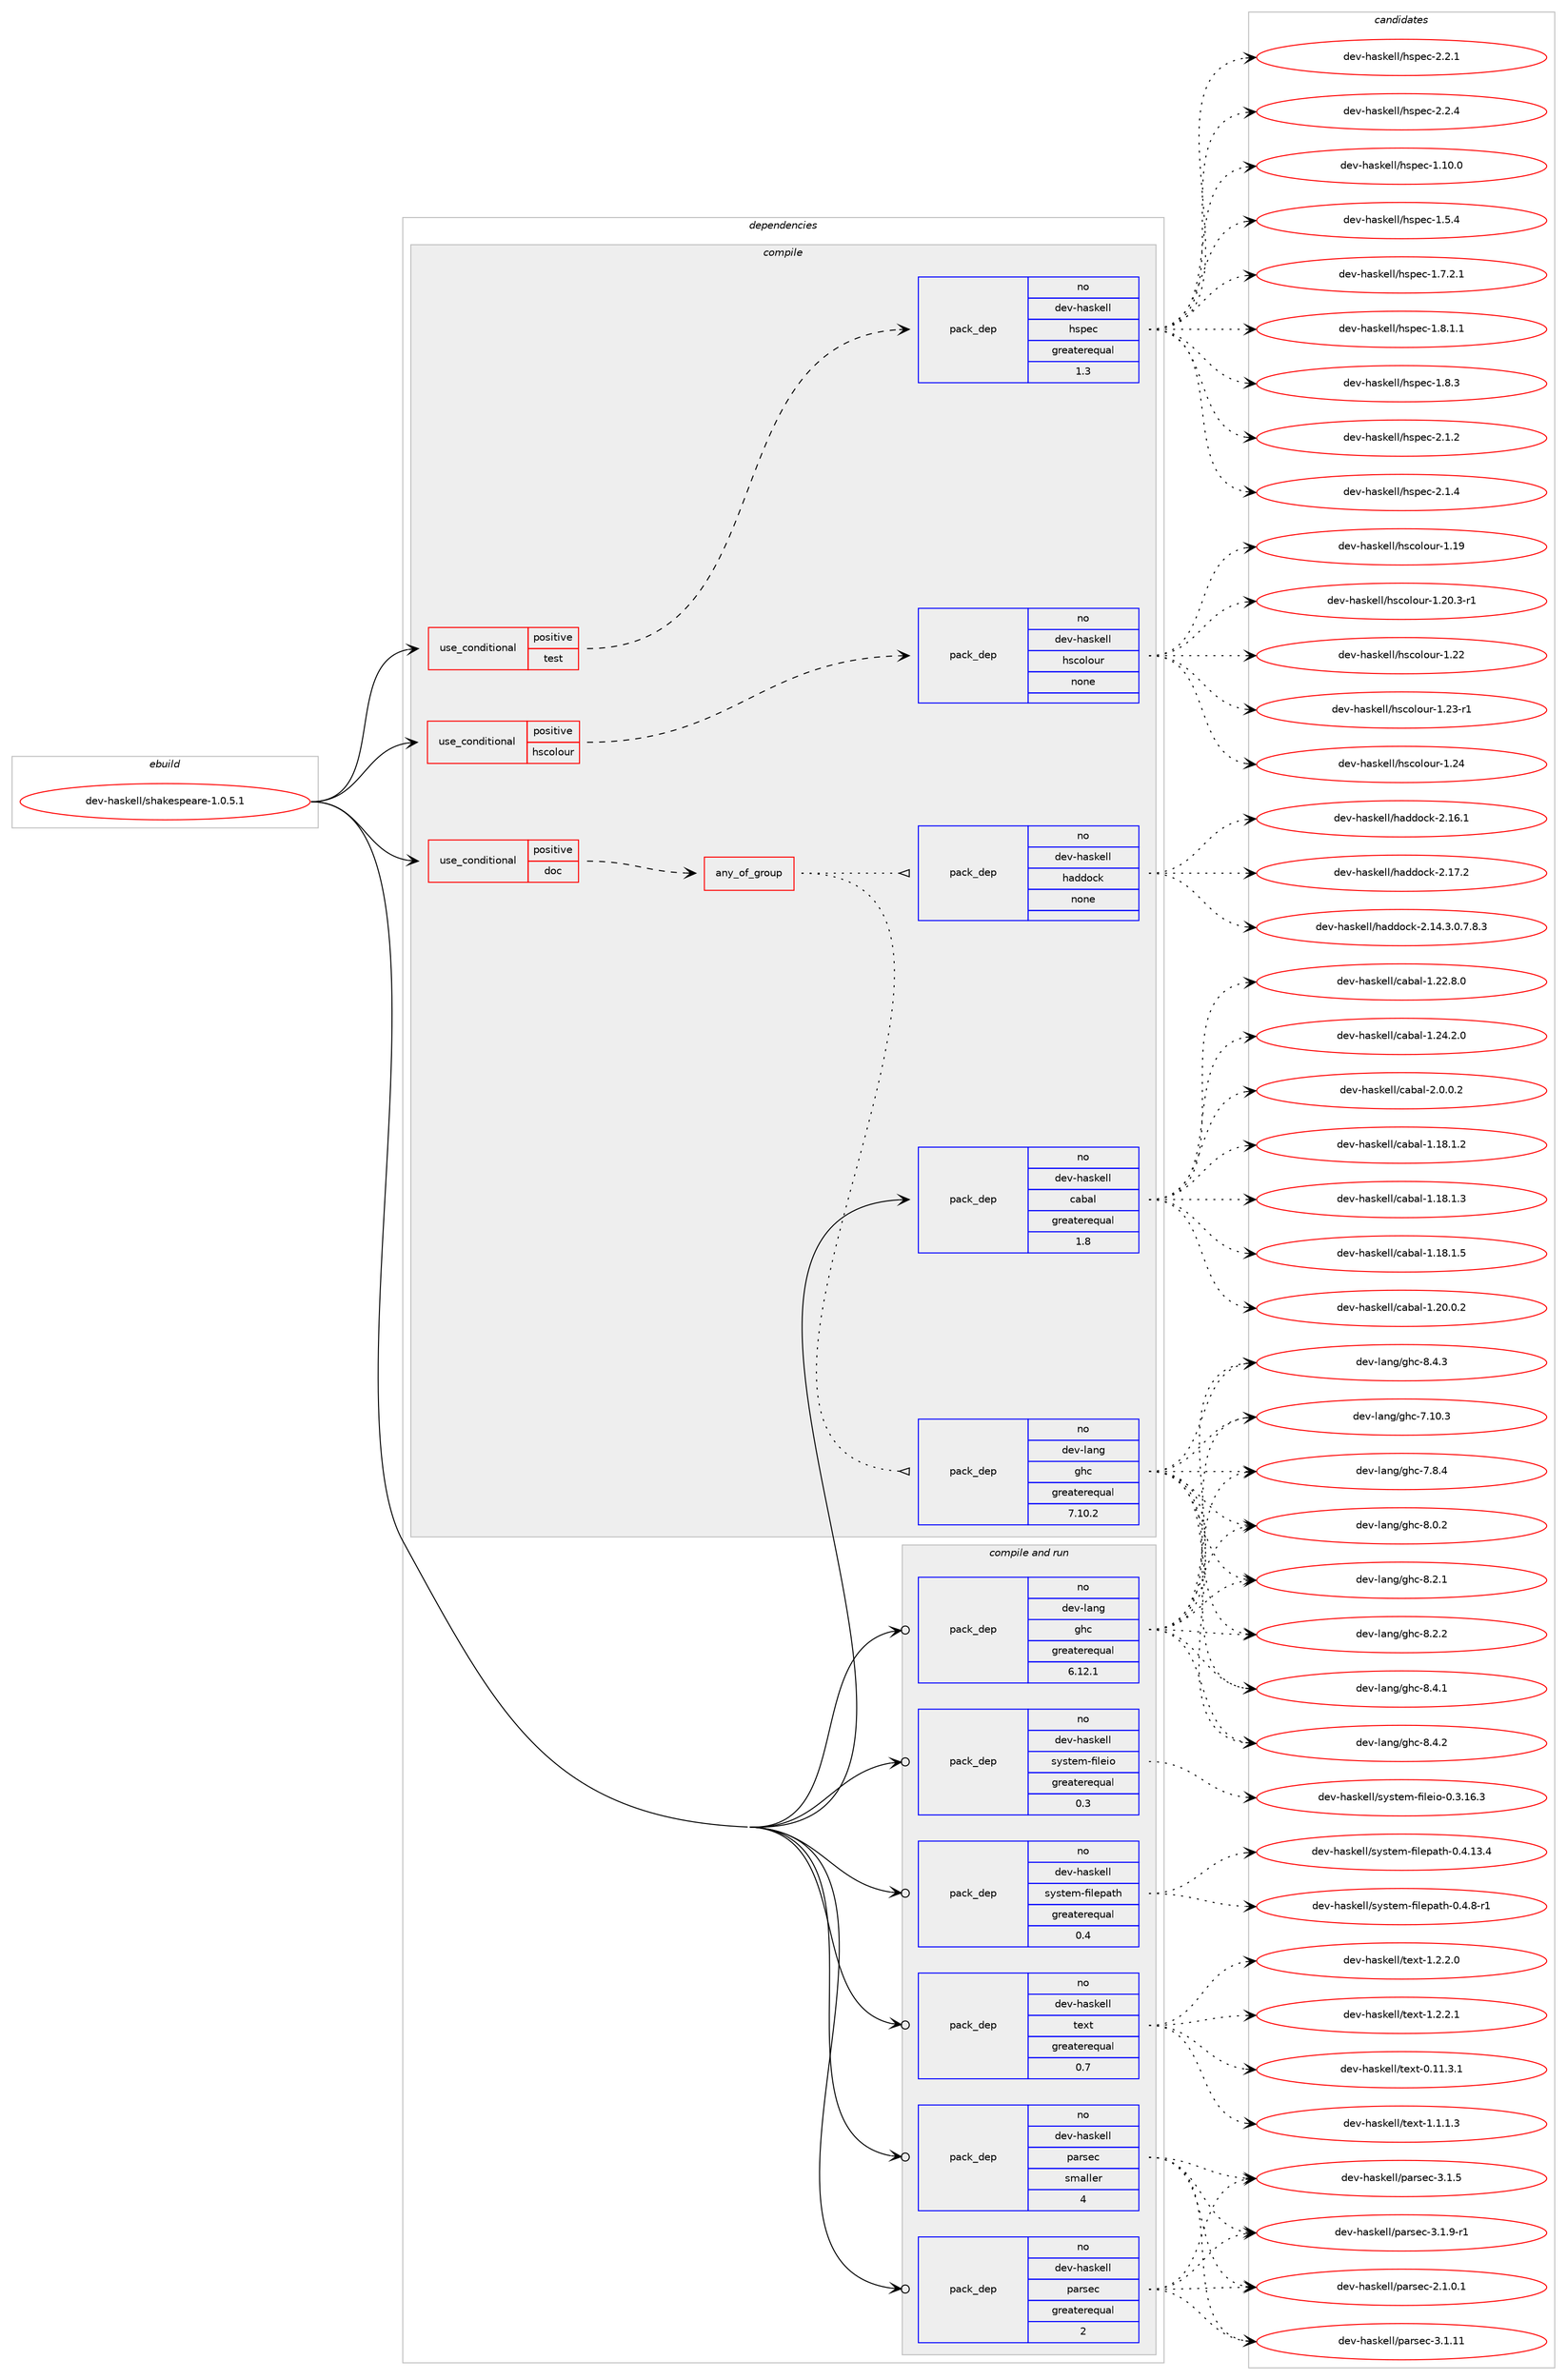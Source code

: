 digraph prolog {

# *************
# Graph options
# *************

newrank=true;
concentrate=true;
compound=true;
graph [rankdir=LR,fontname=Helvetica,fontsize=10,ranksep=1.5];#, ranksep=2.5, nodesep=0.2];
edge  [arrowhead=vee];
node  [fontname=Helvetica,fontsize=10];

# **********
# The ebuild
# **********

subgraph cluster_leftcol {
color=gray;
rank=same;
label=<<i>ebuild</i>>;
id [label="dev-haskell/shakespeare-1.0.5.1", color=red, width=4, href="../dev-haskell/shakespeare-1.0.5.1.svg"];
}

# ****************
# The dependencies
# ****************

subgraph cluster_midcol {
color=gray;
label=<<i>dependencies</i>>;
subgraph cluster_compile {
fillcolor="#eeeeee";
style=filled;
label=<<i>compile</i>>;
subgraph cond361361 {
dependency1343439 [label=<<TABLE BORDER="0" CELLBORDER="1" CELLSPACING="0" CELLPADDING="4"><TR><TD ROWSPAN="3" CELLPADDING="10">use_conditional</TD></TR><TR><TD>positive</TD></TR><TR><TD>doc</TD></TR></TABLE>>, shape=none, color=red];
subgraph any21511 {
dependency1343440 [label=<<TABLE BORDER="0" CELLBORDER="1" CELLSPACING="0" CELLPADDING="4"><TR><TD CELLPADDING="10">any_of_group</TD></TR></TABLE>>, shape=none, color=red];subgraph pack960015 {
dependency1343441 [label=<<TABLE BORDER="0" CELLBORDER="1" CELLSPACING="0" CELLPADDING="4" WIDTH="220"><TR><TD ROWSPAN="6" CELLPADDING="30">pack_dep</TD></TR><TR><TD WIDTH="110">no</TD></TR><TR><TD>dev-haskell</TD></TR><TR><TD>haddock</TD></TR><TR><TD>none</TD></TR><TR><TD></TD></TR></TABLE>>, shape=none, color=blue];
}
dependency1343440:e -> dependency1343441:w [weight=20,style="dotted",arrowhead="oinv"];
subgraph pack960016 {
dependency1343442 [label=<<TABLE BORDER="0" CELLBORDER="1" CELLSPACING="0" CELLPADDING="4" WIDTH="220"><TR><TD ROWSPAN="6" CELLPADDING="30">pack_dep</TD></TR><TR><TD WIDTH="110">no</TD></TR><TR><TD>dev-lang</TD></TR><TR><TD>ghc</TD></TR><TR><TD>greaterequal</TD></TR><TR><TD>7.10.2</TD></TR></TABLE>>, shape=none, color=blue];
}
dependency1343440:e -> dependency1343442:w [weight=20,style="dotted",arrowhead="oinv"];
}
dependency1343439:e -> dependency1343440:w [weight=20,style="dashed",arrowhead="vee"];
}
id:e -> dependency1343439:w [weight=20,style="solid",arrowhead="vee"];
subgraph cond361362 {
dependency1343443 [label=<<TABLE BORDER="0" CELLBORDER="1" CELLSPACING="0" CELLPADDING="4"><TR><TD ROWSPAN="3" CELLPADDING="10">use_conditional</TD></TR><TR><TD>positive</TD></TR><TR><TD>hscolour</TD></TR></TABLE>>, shape=none, color=red];
subgraph pack960017 {
dependency1343444 [label=<<TABLE BORDER="0" CELLBORDER="1" CELLSPACING="0" CELLPADDING="4" WIDTH="220"><TR><TD ROWSPAN="6" CELLPADDING="30">pack_dep</TD></TR><TR><TD WIDTH="110">no</TD></TR><TR><TD>dev-haskell</TD></TR><TR><TD>hscolour</TD></TR><TR><TD>none</TD></TR><TR><TD></TD></TR></TABLE>>, shape=none, color=blue];
}
dependency1343443:e -> dependency1343444:w [weight=20,style="dashed",arrowhead="vee"];
}
id:e -> dependency1343443:w [weight=20,style="solid",arrowhead="vee"];
subgraph cond361363 {
dependency1343445 [label=<<TABLE BORDER="0" CELLBORDER="1" CELLSPACING="0" CELLPADDING="4"><TR><TD ROWSPAN="3" CELLPADDING="10">use_conditional</TD></TR><TR><TD>positive</TD></TR><TR><TD>test</TD></TR></TABLE>>, shape=none, color=red];
subgraph pack960018 {
dependency1343446 [label=<<TABLE BORDER="0" CELLBORDER="1" CELLSPACING="0" CELLPADDING="4" WIDTH="220"><TR><TD ROWSPAN="6" CELLPADDING="30">pack_dep</TD></TR><TR><TD WIDTH="110">no</TD></TR><TR><TD>dev-haskell</TD></TR><TR><TD>hspec</TD></TR><TR><TD>greaterequal</TD></TR><TR><TD>1.3</TD></TR></TABLE>>, shape=none, color=blue];
}
dependency1343445:e -> dependency1343446:w [weight=20,style="dashed",arrowhead="vee"];
}
id:e -> dependency1343445:w [weight=20,style="solid",arrowhead="vee"];
subgraph pack960019 {
dependency1343447 [label=<<TABLE BORDER="0" CELLBORDER="1" CELLSPACING="0" CELLPADDING="4" WIDTH="220"><TR><TD ROWSPAN="6" CELLPADDING="30">pack_dep</TD></TR><TR><TD WIDTH="110">no</TD></TR><TR><TD>dev-haskell</TD></TR><TR><TD>cabal</TD></TR><TR><TD>greaterequal</TD></TR><TR><TD>1.8</TD></TR></TABLE>>, shape=none, color=blue];
}
id:e -> dependency1343447:w [weight=20,style="solid",arrowhead="vee"];
}
subgraph cluster_compileandrun {
fillcolor="#eeeeee";
style=filled;
label=<<i>compile and run</i>>;
subgraph pack960020 {
dependency1343448 [label=<<TABLE BORDER="0" CELLBORDER="1" CELLSPACING="0" CELLPADDING="4" WIDTH="220"><TR><TD ROWSPAN="6" CELLPADDING="30">pack_dep</TD></TR><TR><TD WIDTH="110">no</TD></TR><TR><TD>dev-haskell</TD></TR><TR><TD>parsec</TD></TR><TR><TD>greaterequal</TD></TR><TR><TD>2</TD></TR></TABLE>>, shape=none, color=blue];
}
id:e -> dependency1343448:w [weight=20,style="solid",arrowhead="odotvee"];
subgraph pack960021 {
dependency1343449 [label=<<TABLE BORDER="0" CELLBORDER="1" CELLSPACING="0" CELLPADDING="4" WIDTH="220"><TR><TD ROWSPAN="6" CELLPADDING="30">pack_dep</TD></TR><TR><TD WIDTH="110">no</TD></TR><TR><TD>dev-haskell</TD></TR><TR><TD>parsec</TD></TR><TR><TD>smaller</TD></TR><TR><TD>4</TD></TR></TABLE>>, shape=none, color=blue];
}
id:e -> dependency1343449:w [weight=20,style="solid",arrowhead="odotvee"];
subgraph pack960022 {
dependency1343450 [label=<<TABLE BORDER="0" CELLBORDER="1" CELLSPACING="0" CELLPADDING="4" WIDTH="220"><TR><TD ROWSPAN="6" CELLPADDING="30">pack_dep</TD></TR><TR><TD WIDTH="110">no</TD></TR><TR><TD>dev-haskell</TD></TR><TR><TD>system-fileio</TD></TR><TR><TD>greaterequal</TD></TR><TR><TD>0.3</TD></TR></TABLE>>, shape=none, color=blue];
}
id:e -> dependency1343450:w [weight=20,style="solid",arrowhead="odotvee"];
subgraph pack960023 {
dependency1343451 [label=<<TABLE BORDER="0" CELLBORDER="1" CELLSPACING="0" CELLPADDING="4" WIDTH="220"><TR><TD ROWSPAN="6" CELLPADDING="30">pack_dep</TD></TR><TR><TD WIDTH="110">no</TD></TR><TR><TD>dev-haskell</TD></TR><TR><TD>system-filepath</TD></TR><TR><TD>greaterequal</TD></TR><TR><TD>0.4</TD></TR></TABLE>>, shape=none, color=blue];
}
id:e -> dependency1343451:w [weight=20,style="solid",arrowhead="odotvee"];
subgraph pack960024 {
dependency1343452 [label=<<TABLE BORDER="0" CELLBORDER="1" CELLSPACING="0" CELLPADDING="4" WIDTH="220"><TR><TD ROWSPAN="6" CELLPADDING="30">pack_dep</TD></TR><TR><TD WIDTH="110">no</TD></TR><TR><TD>dev-haskell</TD></TR><TR><TD>text</TD></TR><TR><TD>greaterequal</TD></TR><TR><TD>0.7</TD></TR></TABLE>>, shape=none, color=blue];
}
id:e -> dependency1343452:w [weight=20,style="solid",arrowhead="odotvee"];
subgraph pack960025 {
dependency1343453 [label=<<TABLE BORDER="0" CELLBORDER="1" CELLSPACING="0" CELLPADDING="4" WIDTH="220"><TR><TD ROWSPAN="6" CELLPADDING="30">pack_dep</TD></TR><TR><TD WIDTH="110">no</TD></TR><TR><TD>dev-lang</TD></TR><TR><TD>ghc</TD></TR><TR><TD>greaterequal</TD></TR><TR><TD>6.12.1</TD></TR></TABLE>>, shape=none, color=blue];
}
id:e -> dependency1343453:w [weight=20,style="solid",arrowhead="odotvee"];
}
subgraph cluster_run {
fillcolor="#eeeeee";
style=filled;
label=<<i>run</i>>;
}
}

# **************
# The candidates
# **************

subgraph cluster_choices {
rank=same;
color=gray;
label=<<i>candidates</i>>;

subgraph choice960015 {
color=black;
nodesep=1;
choice1001011184510497115107101108108471049710010011199107455046495246514648465546564651 [label="dev-haskell/haddock-2.14.3.0.7.8.3", color=red, width=4,href="../dev-haskell/haddock-2.14.3.0.7.8.3.svg"];
choice100101118451049711510710110810847104971001001119910745504649544649 [label="dev-haskell/haddock-2.16.1", color=red, width=4,href="../dev-haskell/haddock-2.16.1.svg"];
choice100101118451049711510710110810847104971001001119910745504649554650 [label="dev-haskell/haddock-2.17.2", color=red, width=4,href="../dev-haskell/haddock-2.17.2.svg"];
dependency1343441:e -> choice1001011184510497115107101108108471049710010011199107455046495246514648465546564651:w [style=dotted,weight="100"];
dependency1343441:e -> choice100101118451049711510710110810847104971001001119910745504649544649:w [style=dotted,weight="100"];
dependency1343441:e -> choice100101118451049711510710110810847104971001001119910745504649554650:w [style=dotted,weight="100"];
}
subgraph choice960016 {
color=black;
nodesep=1;
choice1001011184510897110103471031049945554649484651 [label="dev-lang/ghc-7.10.3", color=red, width=4,href="../dev-lang/ghc-7.10.3.svg"];
choice10010111845108971101034710310499455546564652 [label="dev-lang/ghc-7.8.4", color=red, width=4,href="../dev-lang/ghc-7.8.4.svg"];
choice10010111845108971101034710310499455646484650 [label="dev-lang/ghc-8.0.2", color=red, width=4,href="../dev-lang/ghc-8.0.2.svg"];
choice10010111845108971101034710310499455646504649 [label="dev-lang/ghc-8.2.1", color=red, width=4,href="../dev-lang/ghc-8.2.1.svg"];
choice10010111845108971101034710310499455646504650 [label="dev-lang/ghc-8.2.2", color=red, width=4,href="../dev-lang/ghc-8.2.2.svg"];
choice10010111845108971101034710310499455646524649 [label="dev-lang/ghc-8.4.1", color=red, width=4,href="../dev-lang/ghc-8.4.1.svg"];
choice10010111845108971101034710310499455646524650 [label="dev-lang/ghc-8.4.2", color=red, width=4,href="../dev-lang/ghc-8.4.2.svg"];
choice10010111845108971101034710310499455646524651 [label="dev-lang/ghc-8.4.3", color=red, width=4,href="../dev-lang/ghc-8.4.3.svg"];
dependency1343442:e -> choice1001011184510897110103471031049945554649484651:w [style=dotted,weight="100"];
dependency1343442:e -> choice10010111845108971101034710310499455546564652:w [style=dotted,weight="100"];
dependency1343442:e -> choice10010111845108971101034710310499455646484650:w [style=dotted,weight="100"];
dependency1343442:e -> choice10010111845108971101034710310499455646504649:w [style=dotted,weight="100"];
dependency1343442:e -> choice10010111845108971101034710310499455646504650:w [style=dotted,weight="100"];
dependency1343442:e -> choice10010111845108971101034710310499455646524649:w [style=dotted,weight="100"];
dependency1343442:e -> choice10010111845108971101034710310499455646524650:w [style=dotted,weight="100"];
dependency1343442:e -> choice10010111845108971101034710310499455646524651:w [style=dotted,weight="100"];
}
subgraph choice960017 {
color=black;
nodesep=1;
choice100101118451049711510710110810847104115991111081111171144549464957 [label="dev-haskell/hscolour-1.19", color=red, width=4,href="../dev-haskell/hscolour-1.19.svg"];
choice10010111845104971151071011081084710411599111108111117114454946504846514511449 [label="dev-haskell/hscolour-1.20.3-r1", color=red, width=4,href="../dev-haskell/hscolour-1.20.3-r1.svg"];
choice100101118451049711510710110810847104115991111081111171144549465050 [label="dev-haskell/hscolour-1.22", color=red, width=4,href="../dev-haskell/hscolour-1.22.svg"];
choice1001011184510497115107101108108471041159911110811111711445494650514511449 [label="dev-haskell/hscolour-1.23-r1", color=red, width=4,href="../dev-haskell/hscolour-1.23-r1.svg"];
choice100101118451049711510710110810847104115991111081111171144549465052 [label="dev-haskell/hscolour-1.24", color=red, width=4,href="../dev-haskell/hscolour-1.24.svg"];
dependency1343444:e -> choice100101118451049711510710110810847104115991111081111171144549464957:w [style=dotted,weight="100"];
dependency1343444:e -> choice10010111845104971151071011081084710411599111108111117114454946504846514511449:w [style=dotted,weight="100"];
dependency1343444:e -> choice100101118451049711510710110810847104115991111081111171144549465050:w [style=dotted,weight="100"];
dependency1343444:e -> choice1001011184510497115107101108108471041159911110811111711445494650514511449:w [style=dotted,weight="100"];
dependency1343444:e -> choice100101118451049711510710110810847104115991111081111171144549465052:w [style=dotted,weight="100"];
}
subgraph choice960018 {
color=black;
nodesep=1;
choice1001011184510497115107101108108471041151121019945494649484648 [label="dev-haskell/hspec-1.10.0", color=red, width=4,href="../dev-haskell/hspec-1.10.0.svg"];
choice10010111845104971151071011081084710411511210199454946534652 [label="dev-haskell/hspec-1.5.4", color=red, width=4,href="../dev-haskell/hspec-1.5.4.svg"];
choice100101118451049711510710110810847104115112101994549465546504649 [label="dev-haskell/hspec-1.7.2.1", color=red, width=4,href="../dev-haskell/hspec-1.7.2.1.svg"];
choice100101118451049711510710110810847104115112101994549465646494649 [label="dev-haskell/hspec-1.8.1.1", color=red, width=4,href="../dev-haskell/hspec-1.8.1.1.svg"];
choice10010111845104971151071011081084710411511210199454946564651 [label="dev-haskell/hspec-1.8.3", color=red, width=4,href="../dev-haskell/hspec-1.8.3.svg"];
choice10010111845104971151071011081084710411511210199455046494650 [label="dev-haskell/hspec-2.1.2", color=red, width=4,href="../dev-haskell/hspec-2.1.2.svg"];
choice10010111845104971151071011081084710411511210199455046494652 [label="dev-haskell/hspec-2.1.4", color=red, width=4,href="../dev-haskell/hspec-2.1.4.svg"];
choice10010111845104971151071011081084710411511210199455046504649 [label="dev-haskell/hspec-2.2.1", color=red, width=4,href="../dev-haskell/hspec-2.2.1.svg"];
choice10010111845104971151071011081084710411511210199455046504652 [label="dev-haskell/hspec-2.2.4", color=red, width=4,href="../dev-haskell/hspec-2.2.4.svg"];
dependency1343446:e -> choice1001011184510497115107101108108471041151121019945494649484648:w [style=dotted,weight="100"];
dependency1343446:e -> choice10010111845104971151071011081084710411511210199454946534652:w [style=dotted,weight="100"];
dependency1343446:e -> choice100101118451049711510710110810847104115112101994549465546504649:w [style=dotted,weight="100"];
dependency1343446:e -> choice100101118451049711510710110810847104115112101994549465646494649:w [style=dotted,weight="100"];
dependency1343446:e -> choice10010111845104971151071011081084710411511210199454946564651:w [style=dotted,weight="100"];
dependency1343446:e -> choice10010111845104971151071011081084710411511210199455046494650:w [style=dotted,weight="100"];
dependency1343446:e -> choice10010111845104971151071011081084710411511210199455046494652:w [style=dotted,weight="100"];
dependency1343446:e -> choice10010111845104971151071011081084710411511210199455046504649:w [style=dotted,weight="100"];
dependency1343446:e -> choice10010111845104971151071011081084710411511210199455046504652:w [style=dotted,weight="100"];
}
subgraph choice960019 {
color=black;
nodesep=1;
choice10010111845104971151071011081084799979897108454946495646494650 [label="dev-haskell/cabal-1.18.1.2", color=red, width=4,href="../dev-haskell/cabal-1.18.1.2.svg"];
choice10010111845104971151071011081084799979897108454946495646494651 [label="dev-haskell/cabal-1.18.1.3", color=red, width=4,href="../dev-haskell/cabal-1.18.1.3.svg"];
choice10010111845104971151071011081084799979897108454946495646494653 [label="dev-haskell/cabal-1.18.1.5", color=red, width=4,href="../dev-haskell/cabal-1.18.1.5.svg"];
choice10010111845104971151071011081084799979897108454946504846484650 [label="dev-haskell/cabal-1.20.0.2", color=red, width=4,href="../dev-haskell/cabal-1.20.0.2.svg"];
choice10010111845104971151071011081084799979897108454946505046564648 [label="dev-haskell/cabal-1.22.8.0", color=red, width=4,href="../dev-haskell/cabal-1.22.8.0.svg"];
choice10010111845104971151071011081084799979897108454946505246504648 [label="dev-haskell/cabal-1.24.2.0", color=red, width=4,href="../dev-haskell/cabal-1.24.2.0.svg"];
choice100101118451049711510710110810847999798971084550464846484650 [label="dev-haskell/cabal-2.0.0.2", color=red, width=4,href="../dev-haskell/cabal-2.0.0.2.svg"];
dependency1343447:e -> choice10010111845104971151071011081084799979897108454946495646494650:w [style=dotted,weight="100"];
dependency1343447:e -> choice10010111845104971151071011081084799979897108454946495646494651:w [style=dotted,weight="100"];
dependency1343447:e -> choice10010111845104971151071011081084799979897108454946495646494653:w [style=dotted,weight="100"];
dependency1343447:e -> choice10010111845104971151071011081084799979897108454946504846484650:w [style=dotted,weight="100"];
dependency1343447:e -> choice10010111845104971151071011081084799979897108454946505046564648:w [style=dotted,weight="100"];
dependency1343447:e -> choice10010111845104971151071011081084799979897108454946505246504648:w [style=dotted,weight="100"];
dependency1343447:e -> choice100101118451049711510710110810847999798971084550464846484650:w [style=dotted,weight="100"];
}
subgraph choice960020 {
color=black;
nodesep=1;
choice10010111845104971151071011081084711297114115101994550464946484649 [label="dev-haskell/parsec-2.1.0.1", color=red, width=4,href="../dev-haskell/parsec-2.1.0.1.svg"];
choice100101118451049711510710110810847112971141151019945514649464949 [label="dev-haskell/parsec-3.1.11", color=red, width=4,href="../dev-haskell/parsec-3.1.11.svg"];
choice1001011184510497115107101108108471129711411510199455146494653 [label="dev-haskell/parsec-3.1.5", color=red, width=4,href="../dev-haskell/parsec-3.1.5.svg"];
choice10010111845104971151071011081084711297114115101994551464946574511449 [label="dev-haskell/parsec-3.1.9-r1", color=red, width=4,href="../dev-haskell/parsec-3.1.9-r1.svg"];
dependency1343448:e -> choice10010111845104971151071011081084711297114115101994550464946484649:w [style=dotted,weight="100"];
dependency1343448:e -> choice100101118451049711510710110810847112971141151019945514649464949:w [style=dotted,weight="100"];
dependency1343448:e -> choice1001011184510497115107101108108471129711411510199455146494653:w [style=dotted,weight="100"];
dependency1343448:e -> choice10010111845104971151071011081084711297114115101994551464946574511449:w [style=dotted,weight="100"];
}
subgraph choice960021 {
color=black;
nodesep=1;
choice10010111845104971151071011081084711297114115101994550464946484649 [label="dev-haskell/parsec-2.1.0.1", color=red, width=4,href="../dev-haskell/parsec-2.1.0.1.svg"];
choice100101118451049711510710110810847112971141151019945514649464949 [label="dev-haskell/parsec-3.1.11", color=red, width=4,href="../dev-haskell/parsec-3.1.11.svg"];
choice1001011184510497115107101108108471129711411510199455146494653 [label="dev-haskell/parsec-3.1.5", color=red, width=4,href="../dev-haskell/parsec-3.1.5.svg"];
choice10010111845104971151071011081084711297114115101994551464946574511449 [label="dev-haskell/parsec-3.1.9-r1", color=red, width=4,href="../dev-haskell/parsec-3.1.9-r1.svg"];
dependency1343449:e -> choice10010111845104971151071011081084711297114115101994550464946484649:w [style=dotted,weight="100"];
dependency1343449:e -> choice100101118451049711510710110810847112971141151019945514649464949:w [style=dotted,weight="100"];
dependency1343449:e -> choice1001011184510497115107101108108471129711411510199455146494653:w [style=dotted,weight="100"];
dependency1343449:e -> choice10010111845104971151071011081084711297114115101994551464946574511449:w [style=dotted,weight="100"];
}
subgraph choice960022 {
color=black;
nodesep=1;
choice10010111845104971151071011081084711512111511610110945102105108101105111454846514649544651 [label="dev-haskell/system-fileio-0.3.16.3", color=red, width=4,href="../dev-haskell/system-fileio-0.3.16.3.svg"];
dependency1343450:e -> choice10010111845104971151071011081084711512111511610110945102105108101105111454846514649544651:w [style=dotted,weight="100"];
}
subgraph choice960023 {
color=black;
nodesep=1;
choice1001011184510497115107101108108471151211151161011094510210510810111297116104454846524649514652 [label="dev-haskell/system-filepath-0.4.13.4", color=red, width=4,href="../dev-haskell/system-filepath-0.4.13.4.svg"];
choice10010111845104971151071011081084711512111511610110945102105108101112971161044548465246564511449 [label="dev-haskell/system-filepath-0.4.8-r1", color=red, width=4,href="../dev-haskell/system-filepath-0.4.8-r1.svg"];
dependency1343451:e -> choice1001011184510497115107101108108471151211151161011094510210510810111297116104454846524649514652:w [style=dotted,weight="100"];
dependency1343451:e -> choice10010111845104971151071011081084711512111511610110945102105108101112971161044548465246564511449:w [style=dotted,weight="100"];
}
subgraph choice960024 {
color=black;
nodesep=1;
choice100101118451049711510710110810847116101120116454846494946514649 [label="dev-haskell/text-0.11.3.1", color=red, width=4,href="../dev-haskell/text-0.11.3.1.svg"];
choice1001011184510497115107101108108471161011201164549464946494651 [label="dev-haskell/text-1.1.1.3", color=red, width=4,href="../dev-haskell/text-1.1.1.3.svg"];
choice1001011184510497115107101108108471161011201164549465046504648 [label="dev-haskell/text-1.2.2.0", color=red, width=4,href="../dev-haskell/text-1.2.2.0.svg"];
choice1001011184510497115107101108108471161011201164549465046504649 [label="dev-haskell/text-1.2.2.1", color=red, width=4,href="../dev-haskell/text-1.2.2.1.svg"];
dependency1343452:e -> choice100101118451049711510710110810847116101120116454846494946514649:w [style=dotted,weight="100"];
dependency1343452:e -> choice1001011184510497115107101108108471161011201164549464946494651:w [style=dotted,weight="100"];
dependency1343452:e -> choice1001011184510497115107101108108471161011201164549465046504648:w [style=dotted,weight="100"];
dependency1343452:e -> choice1001011184510497115107101108108471161011201164549465046504649:w [style=dotted,weight="100"];
}
subgraph choice960025 {
color=black;
nodesep=1;
choice1001011184510897110103471031049945554649484651 [label="dev-lang/ghc-7.10.3", color=red, width=4,href="../dev-lang/ghc-7.10.3.svg"];
choice10010111845108971101034710310499455546564652 [label="dev-lang/ghc-7.8.4", color=red, width=4,href="../dev-lang/ghc-7.8.4.svg"];
choice10010111845108971101034710310499455646484650 [label="dev-lang/ghc-8.0.2", color=red, width=4,href="../dev-lang/ghc-8.0.2.svg"];
choice10010111845108971101034710310499455646504649 [label="dev-lang/ghc-8.2.1", color=red, width=4,href="../dev-lang/ghc-8.2.1.svg"];
choice10010111845108971101034710310499455646504650 [label="dev-lang/ghc-8.2.2", color=red, width=4,href="../dev-lang/ghc-8.2.2.svg"];
choice10010111845108971101034710310499455646524649 [label="dev-lang/ghc-8.4.1", color=red, width=4,href="../dev-lang/ghc-8.4.1.svg"];
choice10010111845108971101034710310499455646524650 [label="dev-lang/ghc-8.4.2", color=red, width=4,href="../dev-lang/ghc-8.4.2.svg"];
choice10010111845108971101034710310499455646524651 [label="dev-lang/ghc-8.4.3", color=red, width=4,href="../dev-lang/ghc-8.4.3.svg"];
dependency1343453:e -> choice1001011184510897110103471031049945554649484651:w [style=dotted,weight="100"];
dependency1343453:e -> choice10010111845108971101034710310499455546564652:w [style=dotted,weight="100"];
dependency1343453:e -> choice10010111845108971101034710310499455646484650:w [style=dotted,weight="100"];
dependency1343453:e -> choice10010111845108971101034710310499455646504649:w [style=dotted,weight="100"];
dependency1343453:e -> choice10010111845108971101034710310499455646504650:w [style=dotted,weight="100"];
dependency1343453:e -> choice10010111845108971101034710310499455646524649:w [style=dotted,weight="100"];
dependency1343453:e -> choice10010111845108971101034710310499455646524650:w [style=dotted,weight="100"];
dependency1343453:e -> choice10010111845108971101034710310499455646524651:w [style=dotted,weight="100"];
}
}

}
